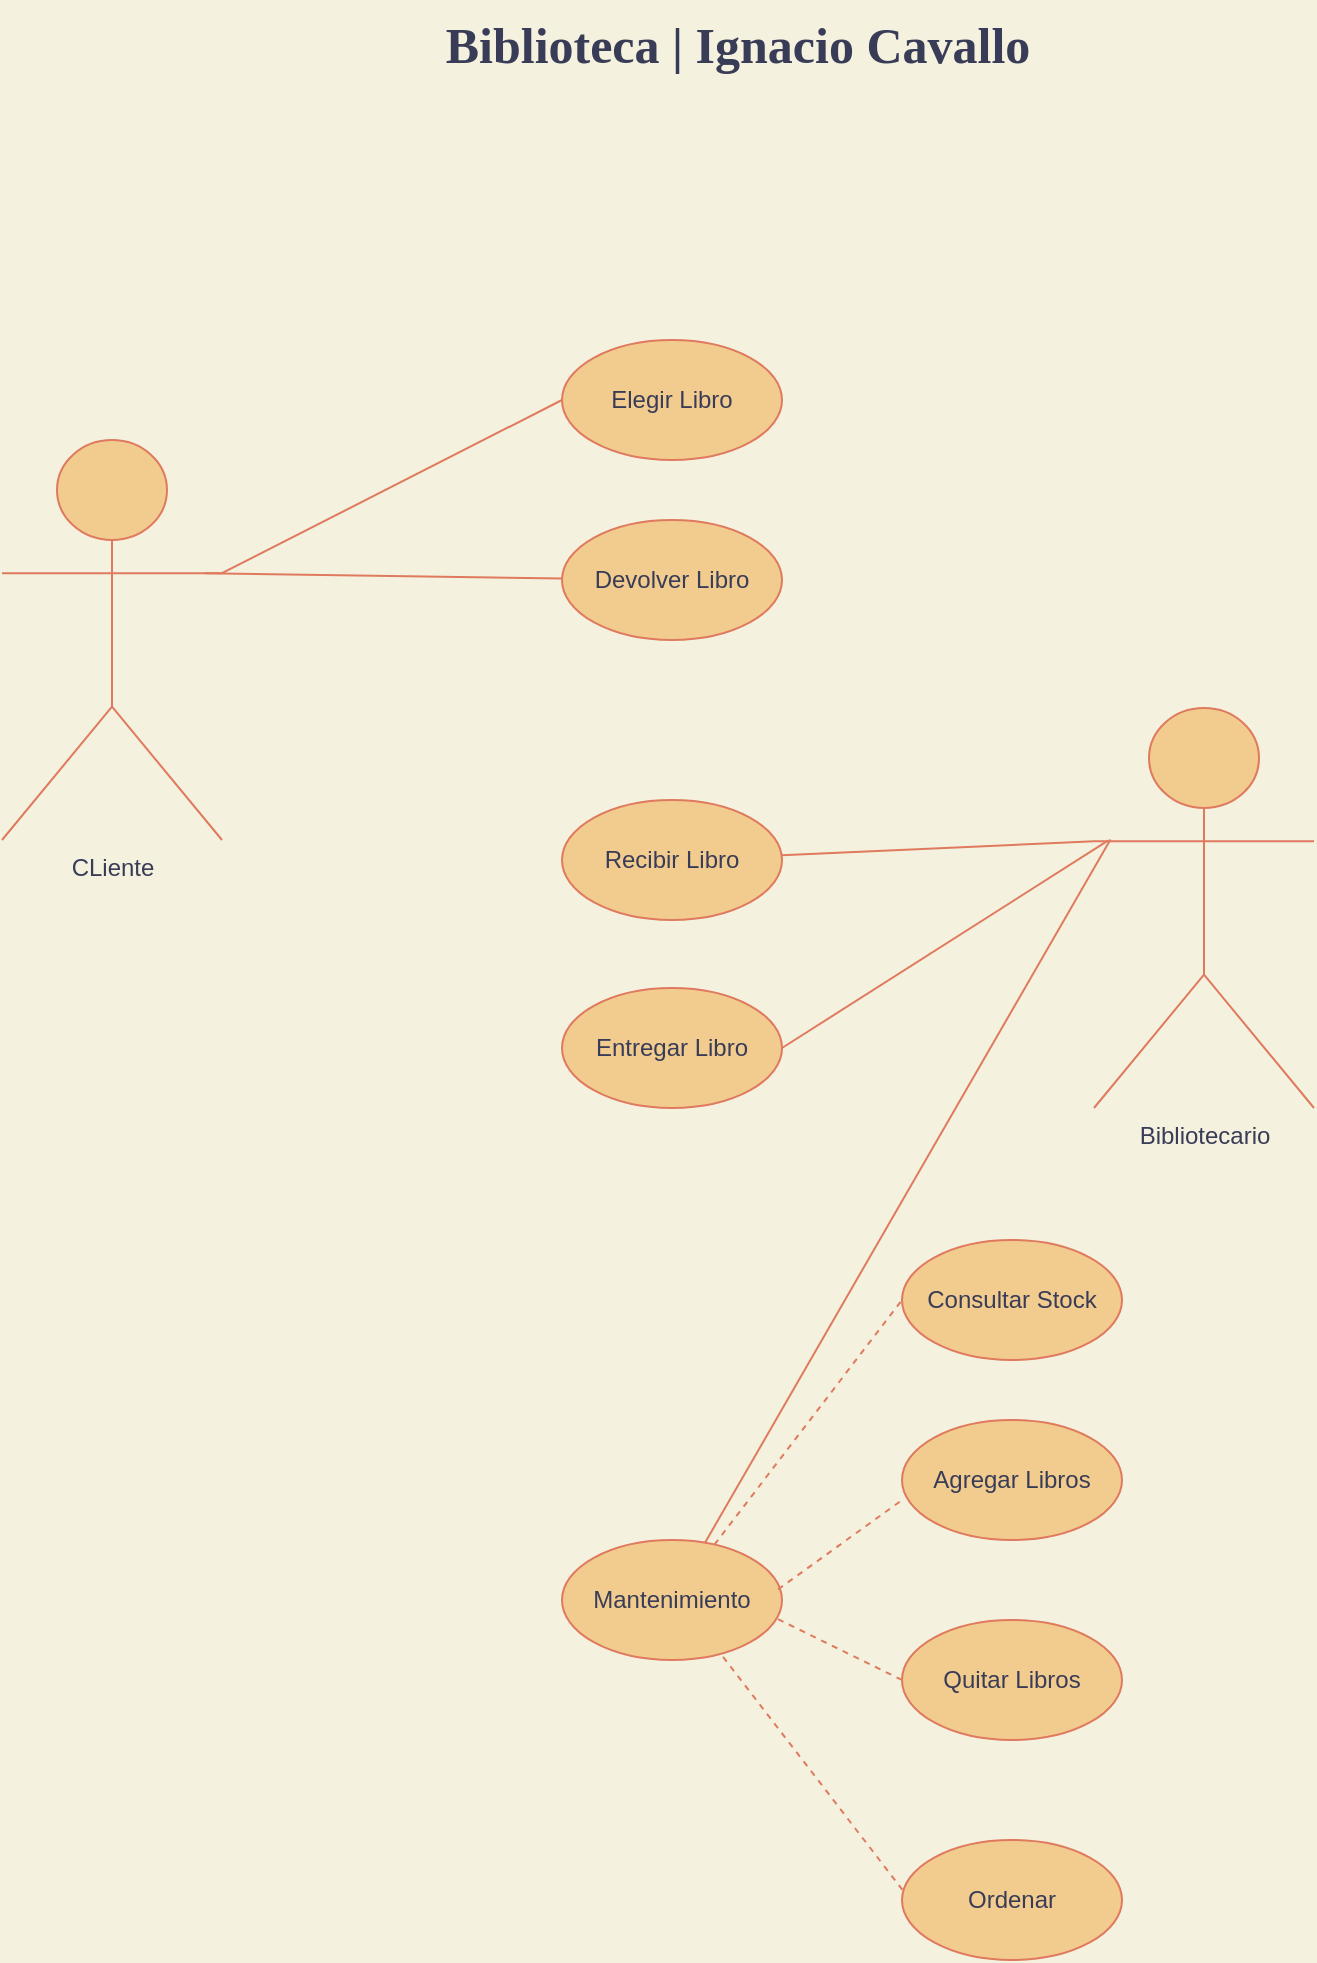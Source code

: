 <mxfile version="14.8.0" type="device"><diagram id="7PWXfY5d9GraMx4U-LKl" name="Page-1"><mxGraphModel dx="1606" dy="1131" grid="1" gridSize="10" guides="1" tooltips="1" connect="1" arrows="1" fold="1" page="1" pageScale="1" pageWidth="827" pageHeight="1169" background="#F4F1DE" math="0" shadow="0"><root><mxCell id="0"/><mxCell id="1" parent="0"/><mxCell id="ZgMxA6M2UdVHN1KR98fy-3" value="Elegir Libro" style="ellipse;whiteSpace=wrap;html=1;rounded=0;sketch=0;fontColor=#393C56;strokeColor=#E07A5F;fillColor=#F2CC8F;" vertex="1" parent="1"><mxGeometry x="370" y="200" width="110" height="60" as="geometry"/></mxCell><mxCell id="ZgMxA6M2UdVHN1KR98fy-5" value="CLiente" style="shape=umlActor;verticalLabelPosition=bottom;verticalAlign=top;html=1;rounded=0;sketch=0;fontColor=#393C56;strokeColor=#E07A5F;fillColor=#F2CC8F;" vertex="1" parent="1"><mxGeometry x="90" y="250" width="110" height="200" as="geometry"/></mxCell><mxCell id="ZgMxA6M2UdVHN1KR98fy-6" value="Mantenimiento" style="ellipse;whiteSpace=wrap;html=1;rounded=0;sketch=0;fontColor=#393C56;strokeColor=#E07A5F;fillColor=#F2CC8F;" vertex="1" parent="1"><mxGeometry x="370" y="800" width="110" height="60" as="geometry"/></mxCell><mxCell id="ZgMxA6M2UdVHN1KR98fy-7" value="Biblioteca | Ignacio Cavallo" style="text;align=center;fontStyle=1;verticalAlign=middle;spacingLeft=3;spacingRight=3;strokeColor=none;rotatable=0;points=[[0,0.5],[1,0.5]];portConstraint=eastwest;fontFamily=Lucida Console;fontSize=25;fontColor=#393C56;" vertex="1" parent="1"><mxGeometry x="280" y="30" width="356" height="40" as="geometry"/></mxCell><mxCell id="ZgMxA6M2UdVHN1KR98fy-8" value="Recibir Libro" style="ellipse;whiteSpace=wrap;html=1;rounded=0;sketch=0;fontColor=#393C56;strokeColor=#E07A5F;fillColor=#F2CC8F;" vertex="1" parent="1"><mxGeometry x="370" y="430" width="110" height="60" as="geometry"/></mxCell><mxCell id="ZgMxA6M2UdVHN1KR98fy-10" value="Entregar Libro" style="ellipse;whiteSpace=wrap;html=1;rounded=0;sketch=0;fontColor=#393C56;strokeColor=#E07A5F;fillColor=#F2CC8F;" vertex="1" parent="1"><mxGeometry x="370" y="524" width="110" height="60" as="geometry"/></mxCell><mxCell id="ZgMxA6M2UdVHN1KR98fy-11" value="Devolver Libro" style="ellipse;whiteSpace=wrap;html=1;rounded=0;sketch=0;fontColor=#393C56;strokeColor=#E07A5F;fillColor=#F2CC8F;" vertex="1" parent="1"><mxGeometry x="370" y="290" width="110" height="60" as="geometry"/></mxCell><mxCell id="ZgMxA6M2UdVHN1KR98fy-12" value="Bibliotecario" style="shape=umlActor;verticalLabelPosition=bottom;verticalAlign=top;html=1;rounded=0;sketch=0;fontColor=#393C56;strokeColor=#E07A5F;fillColor=#F2CC8F;" vertex="1" parent="1"><mxGeometry x="636" y="384" width="110" height="200" as="geometry"/></mxCell><mxCell id="ZgMxA6M2UdVHN1KR98fy-13" value="Consultar Stock" style="ellipse;whiteSpace=wrap;html=1;rounded=0;sketch=0;fontColor=#393C56;strokeColor=#E07A5F;fillColor=#F2CC8F;" vertex="1" parent="1"><mxGeometry x="540" y="650" width="110" height="60" as="geometry"/></mxCell><mxCell id="ZgMxA6M2UdVHN1KR98fy-15" value="Agregar Libros" style="ellipse;whiteSpace=wrap;html=1;rounded=0;sketch=0;fontColor=#393C56;strokeColor=#E07A5F;fillColor=#F2CC8F;" vertex="1" parent="1"><mxGeometry x="540" y="740" width="110" height="60" as="geometry"/></mxCell><mxCell id="ZgMxA6M2UdVHN1KR98fy-16" value="Quitar Libros" style="ellipse;whiteSpace=wrap;html=1;rounded=0;sketch=0;fontColor=#393C56;strokeColor=#E07A5F;fillColor=#F2CC8F;" vertex="1" parent="1"><mxGeometry x="540" y="840" width="110" height="60" as="geometry"/></mxCell><mxCell id="ZgMxA6M2UdVHN1KR98fy-17" value="Ordenar" style="ellipse;whiteSpace=wrap;html=1;rounded=0;sketch=0;fontColor=#393C56;strokeColor=#E07A5F;fillColor=#F2CC8F;" vertex="1" parent="1"><mxGeometry x="540" y="950" width="110" height="60" as="geometry"/></mxCell><mxCell id="ZgMxA6M2UdVHN1KR98fy-18" value="" style="endArrow=none;html=1;fontColor=#393C56;strokeColor=#E07A5F;fillColor=#F2CC8F;entryX=0;entryY=0.5;entryDx=0;entryDy=0;exitX=1;exitY=0.333;exitDx=0;exitDy=0;exitPerimeter=0;" edge="1" parent="1" source="ZgMxA6M2UdVHN1KR98fy-5" target="ZgMxA6M2UdVHN1KR98fy-3"><mxGeometry width="50" height="50" relative="1" as="geometry"><mxPoint x="210" y="310" as="sourcePoint"/><mxPoint x="260" y="260" as="targetPoint"/></mxGeometry></mxCell><mxCell id="ZgMxA6M2UdVHN1KR98fy-19" value="" style="endArrow=none;html=1;fontColor=#393C56;strokeColor=#E07A5F;fillColor=#F2CC8F;exitX=0.921;exitY=0.333;exitDx=0;exitDy=0;exitPerimeter=0;" edge="1" parent="1" source="ZgMxA6M2UdVHN1KR98fy-5" target="ZgMxA6M2UdVHN1KR98fy-11"><mxGeometry width="50" height="50" relative="1" as="geometry"><mxPoint x="210" y="320" as="sourcePoint"/><mxPoint x="260" y="270" as="targetPoint"/></mxGeometry></mxCell><mxCell id="ZgMxA6M2UdVHN1KR98fy-20" value="" style="endArrow=none;html=1;fontColor=#393C56;strokeColor=#E07A5F;fillColor=#F2CC8F;entryX=0;entryY=0.333;entryDx=0;entryDy=0;entryPerimeter=0;" edge="1" parent="1" source="ZgMxA6M2UdVHN1KR98fy-8" target="ZgMxA6M2UdVHN1KR98fy-12"><mxGeometry width="50" height="50" relative="1" as="geometry"><mxPoint x="586" y="500" as="sourcePoint"/><mxPoint x="636" y="450" as="targetPoint"/></mxGeometry></mxCell><mxCell id="ZgMxA6M2UdVHN1KR98fy-21" value="" style="endArrow=none;html=1;fontColor=#393C56;strokeColor=#E07A5F;fillColor=#F2CC8F;exitX=1;exitY=0.5;exitDx=0;exitDy=0;entryX=0.065;entryY=0.331;entryDx=0;entryDy=0;entryPerimeter=0;" edge="1" parent="1" source="ZgMxA6M2UdVHN1KR98fy-10" target="ZgMxA6M2UdVHN1KR98fy-12"><mxGeometry width="50" height="50" relative="1" as="geometry"><mxPoint x="586" y="500" as="sourcePoint"/><mxPoint x="636" y="450" as="targetPoint"/></mxGeometry></mxCell><mxCell id="ZgMxA6M2UdVHN1KR98fy-22" value="" style="endArrow=none;html=1;fontColor=#393C56;strokeColor=#E07A5F;fillColor=#F2CC8F;entryX=0.075;entryY=0.329;entryDx=0;entryDy=0;entryPerimeter=0;" edge="1" parent="1" source="ZgMxA6M2UdVHN1KR98fy-6" target="ZgMxA6M2UdVHN1KR98fy-12"><mxGeometry width="50" height="50" relative="1" as="geometry"><mxPoint x="520" y="600" as="sourcePoint"/><mxPoint x="570" y="550" as="targetPoint"/></mxGeometry></mxCell><mxCell id="ZgMxA6M2UdVHN1KR98fy-23" value="" style="endArrow=none;dashed=1;html=1;fontColor=#393C56;strokeColor=#E07A5F;fillColor=#F2CC8F;entryX=0;entryY=0.5;entryDx=0;entryDy=0;" edge="1" parent="1" source="ZgMxA6M2UdVHN1KR98fy-6" target="ZgMxA6M2UdVHN1KR98fy-13"><mxGeometry width="50" height="50" relative="1" as="geometry"><mxPoint x="490" y="760" as="sourcePoint"/><mxPoint x="540" y="710" as="targetPoint"/></mxGeometry></mxCell><mxCell id="ZgMxA6M2UdVHN1KR98fy-27" value="" style="endArrow=none;dashed=1;html=1;fontColor=#393C56;strokeColor=#E07A5F;fillColor=#F2CC8F;exitX=0.982;exitY=0.412;exitDx=0;exitDy=0;exitPerimeter=0;entryX=0;entryY=0.667;entryDx=0;entryDy=0;entryPerimeter=0;" edge="1" parent="1" source="ZgMxA6M2UdVHN1KR98fy-6" target="ZgMxA6M2UdVHN1KR98fy-15"><mxGeometry width="50" height="50" relative="1" as="geometry"><mxPoint x="500" y="800" as="sourcePoint"/><mxPoint x="550" y="750" as="targetPoint"/></mxGeometry></mxCell><mxCell id="ZgMxA6M2UdVHN1KR98fy-28" value="" style="endArrow=none;dashed=1;html=1;fontColor=#393C56;strokeColor=#E07A5F;fillColor=#F2CC8F;exitX=0.982;exitY=0.66;exitDx=0;exitDy=0;exitPerimeter=0;entryX=0;entryY=0.5;entryDx=0;entryDy=0;" edge="1" parent="1" source="ZgMxA6M2UdVHN1KR98fy-6" target="ZgMxA6M2UdVHN1KR98fy-16"><mxGeometry width="50" height="50" relative="1" as="geometry"><mxPoint x="470" y="924.7" as="sourcePoint"/><mxPoint x="531.98" y="880" as="targetPoint"/></mxGeometry></mxCell><mxCell id="ZgMxA6M2UdVHN1KR98fy-29" value="" style="endArrow=none;dashed=1;html=1;fontColor=#393C56;strokeColor=#E07A5F;fillColor=#F2CC8F;entryX=0.003;entryY=0.417;entryDx=0;entryDy=0;entryPerimeter=0;exitX=0.732;exitY=0.974;exitDx=0;exitDy=0;exitPerimeter=0;" edge="1" parent="1" source="ZgMxA6M2UdVHN1KR98fy-6" target="ZgMxA6M2UdVHN1KR98fy-17"><mxGeometry width="50" height="50" relative="1" as="geometry"><mxPoint x="440" y="950" as="sourcePoint"/><mxPoint x="490" y="900" as="targetPoint"/></mxGeometry></mxCell></root></mxGraphModel></diagram></mxfile>